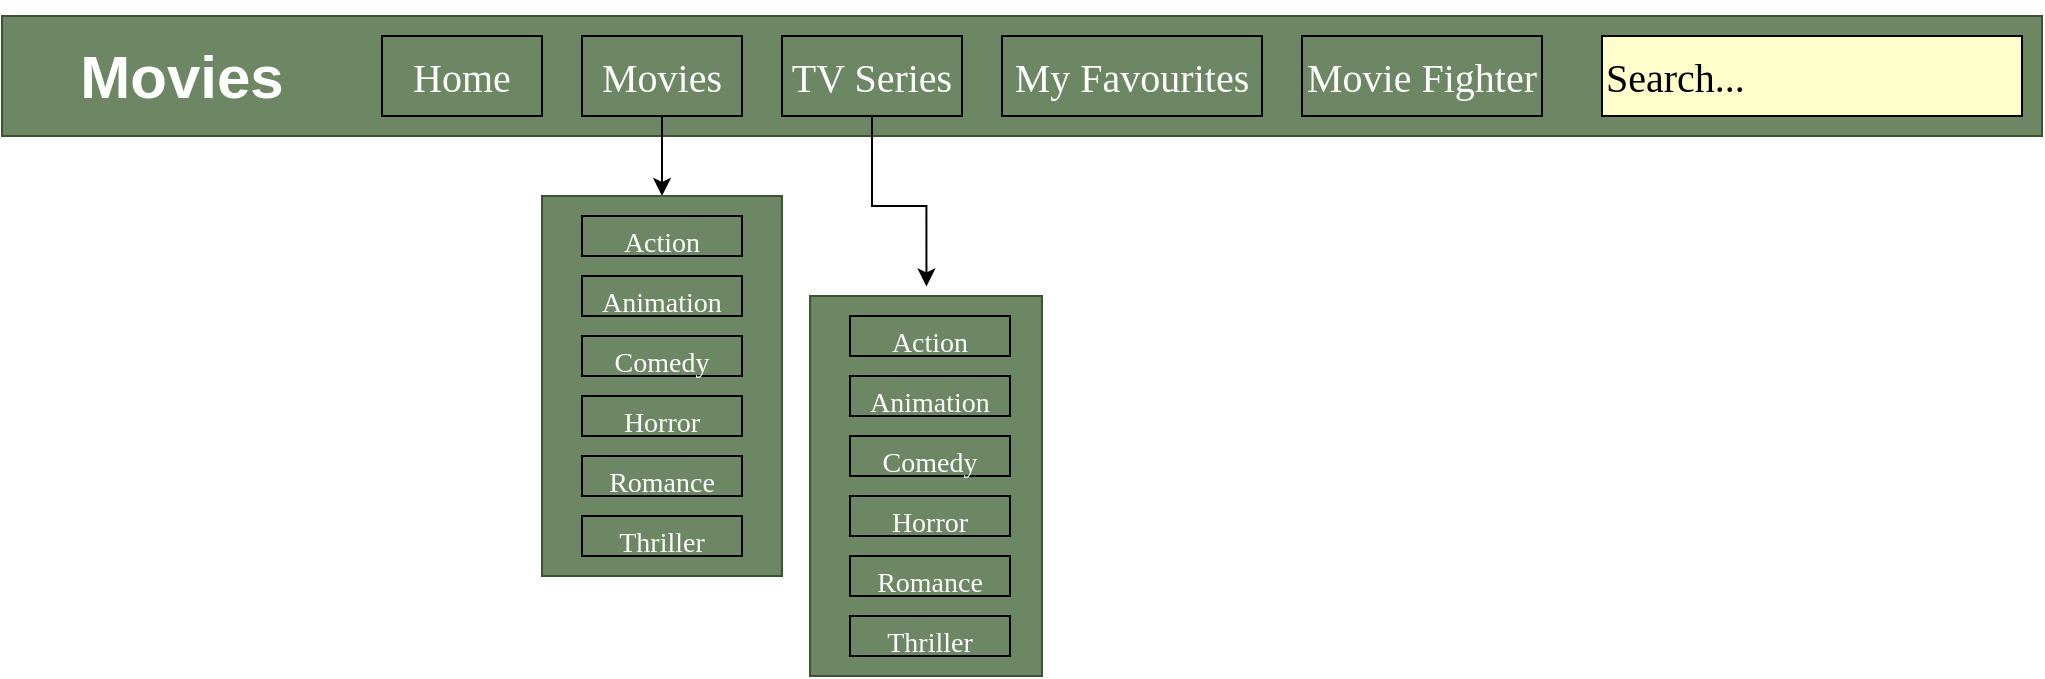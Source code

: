 <mxfile version="18.0.6" type="device"><diagram id="IPJcLwp9kDLal-hFJej7" name="Page-1"><mxGraphModel dx="1865" dy="580" grid="1" gridSize="10" guides="1" tooltips="1" connect="1" arrows="1" fold="1" page="1" pageScale="1" pageWidth="827" pageHeight="1169" math="0" shadow="0"><root><mxCell id="0"/><mxCell id="1" parent="0"/><mxCell id="SIQblrQ-zjUYk9HLzAwQ-1" value="" style="rounded=0;whiteSpace=wrap;html=1;fillColor=#6d8764;strokeColor=#3A5431;fontColor=#ffffff;" vertex="1" parent="1"><mxGeometry x="-110" y="20" width="1020" height="60" as="geometry"/></mxCell><mxCell id="SIQblrQ-zjUYk9HLzAwQ-2" value="&lt;h1 style=&quot;font-size: 30px;&quot;&gt;&lt;font color=&quot;#ffffff&quot;&gt;Movies&lt;/font&gt;&lt;/h1&gt;" style="rounded=0;whiteSpace=wrap;html=1;fillColor=none;strokeColor=none;" vertex="1" parent="1"><mxGeometry x="-100" y="20" width="160" height="60" as="geometry"/></mxCell><mxCell id="SIQblrQ-zjUYk9HLzAwQ-3" value="Home" style="rounded=0;whiteSpace=wrap;html=1;fontFamily=Times New Roman;fontSize=20;fontColor=#FFFFFF;fillColor=none;" vertex="1" parent="1"><mxGeometry x="80" y="30" width="80" height="40" as="geometry"/></mxCell><mxCell id="SIQblrQ-zjUYk9HLzAwQ-10" style="edgeStyle=orthogonalEdgeStyle;rounded=0;orthogonalLoop=1;jettySize=auto;html=1;fontFamily=Times New Roman;fontSize=20;fontColor=#000000;" edge="1" parent="1" source="SIQblrQ-zjUYk9HLzAwQ-4"><mxGeometry relative="1" as="geometry"><mxPoint x="220" y="110" as="targetPoint"/></mxGeometry></mxCell><mxCell id="SIQblrQ-zjUYk9HLzAwQ-4" value="Movies" style="rounded=0;whiteSpace=wrap;html=1;fontFamily=Times New Roman;fontSize=20;fontColor=#FFFFFF;fillColor=none;" vertex="1" parent="1"><mxGeometry x="180" y="30" width="80" height="40" as="geometry"/></mxCell><mxCell id="SIQblrQ-zjUYk9HLzAwQ-24" style="edgeStyle=orthogonalEdgeStyle;rounded=0;orthogonalLoop=1;jettySize=auto;html=1;entryX=0.502;entryY=-0.025;entryDx=0;entryDy=0;entryPerimeter=0;fontFamily=Times New Roman;fontSize=14;fontColor=#000000;" edge="1" parent="1" source="SIQblrQ-zjUYk9HLzAwQ-5" target="SIQblrQ-zjUYk9HLzAwQ-23"><mxGeometry relative="1" as="geometry"/></mxCell><mxCell id="SIQblrQ-zjUYk9HLzAwQ-5" value="TV Series" style="rounded=0;whiteSpace=wrap;html=1;fontFamily=Times New Roman;fontSize=20;fontColor=#FFFFFF;fillColor=none;" vertex="1" parent="1"><mxGeometry x="280" y="30" width="90" height="40" as="geometry"/></mxCell><mxCell id="SIQblrQ-zjUYk9HLzAwQ-6" value="My Favourites" style="rounded=0;whiteSpace=wrap;html=1;fontFamily=Times New Roman;fontSize=20;fontColor=#FFFFFF;fillColor=none;" vertex="1" parent="1"><mxGeometry x="390" y="30" width="130" height="40" as="geometry"/></mxCell><mxCell id="SIQblrQ-zjUYk9HLzAwQ-7" value="Search..." style="rounded=0;whiteSpace=wrap;html=1;fontFamily=Times New Roman;fontSize=20;fontColor=#000000;fillColor=#FFFFCC;align=left;" vertex="1" parent="1"><mxGeometry x="690" y="30" width="210" height="40" as="geometry"/></mxCell><mxCell id="SIQblrQ-zjUYk9HLzAwQ-9" value="Movie Fighter" style="rounded=0;whiteSpace=wrap;html=1;fontFamily=Times New Roman;fontSize=20;fontColor=#FFFFFF;fillColor=none;" vertex="1" parent="1"><mxGeometry x="540" y="30" width="120" height="40" as="geometry"/></mxCell><mxCell id="SIQblrQ-zjUYk9HLzAwQ-11" value="" style="verticalLabelPosition=bottom;verticalAlign=top;html=1;shape=mxgraph.basic.rect;fillColor2=none;strokeWidth=1;size=20;indent=5;fontFamily=Times New Roman;fontSize=20;fontColor=#ffffff;fillColor=#6d8764;strokeColor=#3A5431;" vertex="1" parent="1"><mxGeometry x="160" y="110" width="120" height="190" as="geometry"/></mxCell><mxCell id="SIQblrQ-zjUYk9HLzAwQ-15" value="&lt;font style=&quot;font-size: 14px;&quot;&gt;Action&lt;/font&gt;" style="rounded=0;whiteSpace=wrap;html=1;fontFamily=Times New Roman;fontSize=20;fontColor=#FFFFFF;fillColor=none;" vertex="1" parent="1"><mxGeometry x="180" y="120" width="80" height="20" as="geometry"/></mxCell><mxCell id="SIQblrQ-zjUYk9HLzAwQ-16" value="&lt;font style=&quot;font-size: 14px;&quot;&gt;Comedy&lt;/font&gt;" style="rounded=0;whiteSpace=wrap;html=1;fontFamily=Times New Roman;fontSize=20;fontColor=#FFFFFF;fillColor=none;" vertex="1" parent="1"><mxGeometry x="180" y="180" width="80" height="20" as="geometry"/></mxCell><mxCell id="SIQblrQ-zjUYk9HLzAwQ-17" value="&lt;font style=&quot;font-size: 14px;&quot;&gt;Romance&lt;/font&gt;" style="rounded=0;whiteSpace=wrap;html=1;fontFamily=Times New Roman;fontSize=20;fontColor=#FFFFFF;fillColor=none;" vertex="1" parent="1"><mxGeometry x="180" y="240" width="80" height="20" as="geometry"/></mxCell><mxCell id="SIQblrQ-zjUYk9HLzAwQ-18" value="&lt;font style=&quot;font-size: 14px;&quot;&gt;Animation&lt;/font&gt;" style="rounded=0;whiteSpace=wrap;html=1;fontFamily=Times New Roman;fontSize=20;fontColor=#FFFFFF;fillColor=none;" vertex="1" parent="1"><mxGeometry x="180" y="150" width="80" height="20" as="geometry"/></mxCell><mxCell id="SIQblrQ-zjUYk9HLzAwQ-19" value="&lt;font style=&quot;font-size: 14px;&quot;&gt;Horror&lt;/font&gt;" style="rounded=0;whiteSpace=wrap;html=1;fontFamily=Times New Roman;fontSize=20;fontColor=#FFFFFF;fillColor=none;" vertex="1" parent="1"><mxGeometry x="180" y="210" width="80" height="20" as="geometry"/></mxCell><mxCell id="SIQblrQ-zjUYk9HLzAwQ-20" value="&lt;font style=&quot;font-size: 14px;&quot;&gt;Thriller&lt;/font&gt;" style="rounded=0;whiteSpace=wrap;html=1;fontFamily=Times New Roman;fontSize=20;fontColor=#FFFFFF;fillColor=none;" vertex="1" parent="1"><mxGeometry x="180" y="270" width="80" height="20" as="geometry"/></mxCell><mxCell id="SIQblrQ-zjUYk9HLzAwQ-23" value="" style="verticalLabelPosition=bottom;verticalAlign=top;html=1;shape=mxgraph.basic.rect;fillColor2=none;strokeWidth=1;size=20;indent=5;fontFamily=Times New Roman;fontSize=20;fontColor=#ffffff;fillColor=#6d8764;strokeColor=#3A5431;" vertex="1" parent="1"><mxGeometry x="294" y="160" width="116" height="190" as="geometry"/></mxCell><mxCell id="SIQblrQ-zjUYk9HLzAwQ-25" value="&lt;font style=&quot;font-size: 14px;&quot;&gt;Action&lt;/font&gt;" style="rounded=0;whiteSpace=wrap;html=1;fontFamily=Times New Roman;fontSize=20;fontColor=#FFFFFF;fillColor=none;" vertex="1" parent="1"><mxGeometry x="314" y="170" width="80" height="20" as="geometry"/></mxCell><mxCell id="SIQblrQ-zjUYk9HLzAwQ-26" value="&lt;font style=&quot;font-size: 14px;&quot;&gt;Animation&lt;/font&gt;" style="rounded=0;whiteSpace=wrap;html=1;fontFamily=Times New Roman;fontSize=20;fontColor=#FFFFFF;fillColor=none;" vertex="1" parent="1"><mxGeometry x="314" y="200" width="80" height="20" as="geometry"/></mxCell><mxCell id="SIQblrQ-zjUYk9HLzAwQ-27" value="&lt;font style=&quot;font-size: 14px;&quot;&gt;Comedy&lt;/font&gt;" style="rounded=0;whiteSpace=wrap;html=1;fontFamily=Times New Roman;fontSize=20;fontColor=#FFFFFF;fillColor=none;" vertex="1" parent="1"><mxGeometry x="314" y="230" width="80" height="20" as="geometry"/></mxCell><mxCell id="SIQblrQ-zjUYk9HLzAwQ-28" value="&lt;font style=&quot;font-size: 14px;&quot;&gt;Horror&lt;/font&gt;" style="rounded=0;whiteSpace=wrap;html=1;fontFamily=Times New Roman;fontSize=20;fontColor=#FFFFFF;fillColor=none;" vertex="1" parent="1"><mxGeometry x="314" y="260" width="80" height="20" as="geometry"/></mxCell><mxCell id="SIQblrQ-zjUYk9HLzAwQ-29" value="&lt;font style=&quot;font-size: 14px;&quot;&gt;Romance&lt;/font&gt;" style="rounded=0;whiteSpace=wrap;html=1;fontFamily=Times New Roman;fontSize=20;fontColor=#FFFFFF;fillColor=none;" vertex="1" parent="1"><mxGeometry x="314" y="290" width="80" height="20" as="geometry"/></mxCell><mxCell id="SIQblrQ-zjUYk9HLzAwQ-30" value="&lt;font style=&quot;font-size: 14px;&quot;&gt;Thriller&lt;/font&gt;" style="rounded=0;whiteSpace=wrap;html=1;fontFamily=Times New Roman;fontSize=20;fontColor=#FFFFFF;fillColor=none;" vertex="1" parent="1"><mxGeometry x="314" y="320" width="80" height="20" as="geometry"/></mxCell></root></mxGraphModel></diagram></mxfile>